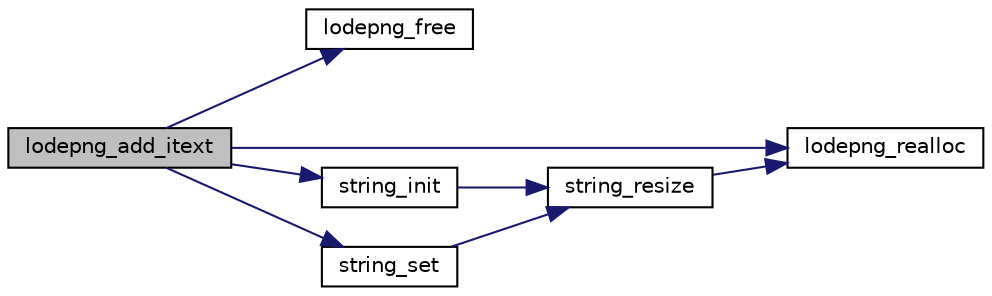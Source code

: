 digraph "lodepng_add_itext"
{
 // LATEX_PDF_SIZE
  edge [fontname="Helvetica",fontsize="10",labelfontname="Helvetica",labelfontsize="10"];
  node [fontname="Helvetica",fontsize="10",shape=record];
  rankdir="LR";
  Node1 [label="lodepng_add_itext",height=0.2,width=0.4,color="black", fillcolor="grey75", style="filled", fontcolor="black",tooltip=" "];
  Node1 -> Node2 [color="midnightblue",fontsize="10",style="solid",fontname="Helvetica"];
  Node2 [label="lodepng_free",height=0.2,width=0.4,color="black", fillcolor="white", style="filled",URL="$lodepng_8cpp.html#a5cabd4078527ba33b78791fac7e8b15c",tooltip=" "];
  Node1 -> Node3 [color="midnightblue",fontsize="10",style="solid",fontname="Helvetica"];
  Node3 [label="lodepng_realloc",height=0.2,width=0.4,color="black", fillcolor="white", style="filled",URL="$lodepng_8cpp.html#a6ee50a3631edd70134996a315552131b",tooltip=" "];
  Node1 -> Node4 [color="midnightblue",fontsize="10",style="solid",fontname="Helvetica"];
  Node4 [label="string_init",height=0.2,width=0.4,color="black", fillcolor="white", style="filled",URL="$lodepng_8cpp.html#a881d50f3ee56daf1740cca36a0aa263e",tooltip=" "];
  Node4 -> Node5 [color="midnightblue",fontsize="10",style="solid",fontname="Helvetica"];
  Node5 [label="string_resize",height=0.2,width=0.4,color="black", fillcolor="white", style="filled",URL="$lodepng_8cpp.html#aad5cf2301c0696db33d9cc22be775242",tooltip=" "];
  Node5 -> Node3 [color="midnightblue",fontsize="10",style="solid",fontname="Helvetica"];
  Node1 -> Node6 [color="midnightblue",fontsize="10",style="solid",fontname="Helvetica"];
  Node6 [label="string_set",height=0.2,width=0.4,color="black", fillcolor="white", style="filled",URL="$lodepng_8cpp.html#a9f49527841de8cab3f6b8db185d4379f",tooltip=" "];
  Node6 -> Node5 [color="midnightblue",fontsize="10",style="solid",fontname="Helvetica"];
}
